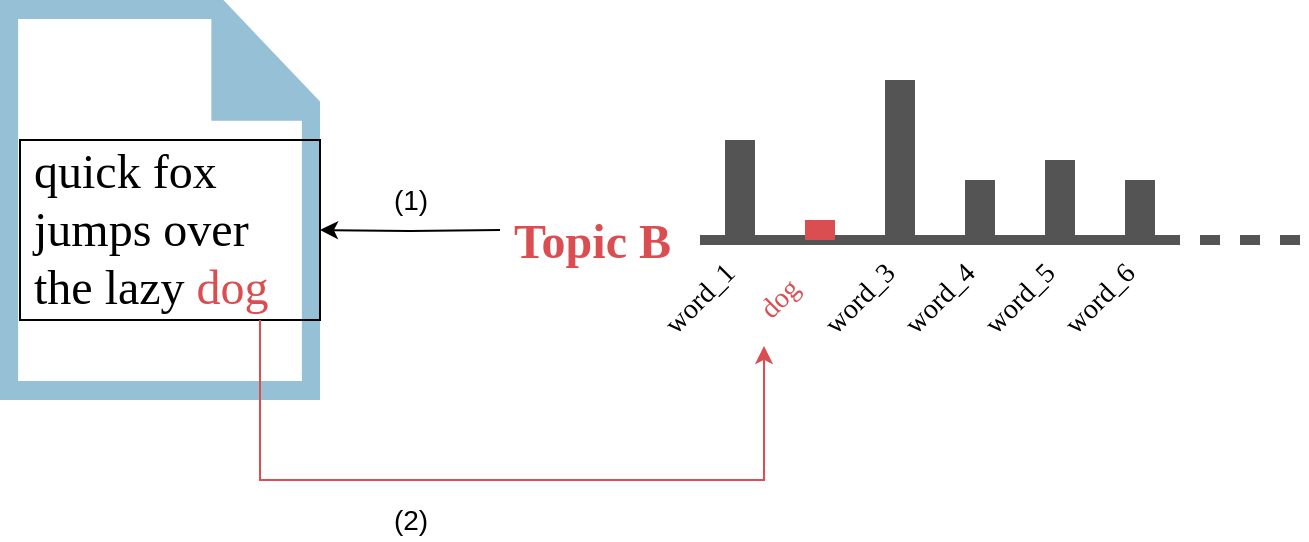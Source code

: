 <mxfile version="14.4.5"><diagram id="mXsEzY1grTL8d_6-SwdW" name="Page-1"><mxGraphModel dx="1422" dy="775" grid="1" gridSize="10" guides="1" tooltips="1" connect="1" arrows="1" fold="1" page="1" pageScale="1" pageWidth="850" pageHeight="1100" math="0" shadow="0"><root><mxCell id="0"/><mxCell id="1" parent="0"/><mxCell id="ywNSG6XFUbNYVKEKO_jB-4" value="" style="group" parent="1" vertex="1" connectable="0"><mxGeometry x="100" y="150" width="160" height="200" as="geometry"/></mxCell><mxCell id="ywNSG6XFUbNYVKEKO_jB-2" value="" style="pointerEvents=1;shadow=0;dashed=0;html=1;strokeColor=none;labelPosition=center;verticalLabelPosition=bottom;verticalAlign=top;outlineConnect=0;align=center;shape=mxgraph.office.concepts.document_blank;fontColor=#96C0D5;labelBorderColor=#96C0D5;fillColor=#96C0D5;" parent="ywNSG6XFUbNYVKEKO_jB-4" vertex="1"><mxGeometry width="160" height="200" as="geometry"/></mxCell><mxCell id="ywNSG6XFUbNYVKEKO_jB-3" value="&lt;div style=&quot;font-size: 24px&quot; align=&quot;left&quot;&gt;quick fox &lt;br style=&quot;font-size: 24px&quot;&gt;&lt;/div&gt;&lt;div style=&quot;font-size: 24px&quot; align=&quot;left&quot;&gt;jumps over &lt;br style=&quot;font-size: 24px&quot;&gt;&lt;/div&gt;&lt;div style=&quot;font-size: 24px&quot; align=&quot;left&quot;&gt;the lazy &lt;font color=&quot;#DA4E52&quot;&gt;dog&lt;/font&gt;&lt;/div&gt;" style="text;html=1;align=left;verticalAlign=middle;resizable=0;points=[];autosize=1;fontSize=24;spacingLeft=5;fontFamily=Palatino Linotype;strokeColor=#000000;" parent="ywNSG6XFUbNYVKEKO_jB-4" vertex="1"><mxGeometry x="10" y="70" width="150" height="90" as="geometry"/></mxCell><mxCell id="CbP8y2Q24leql74DTC8l-5" style="edgeStyle=orthogonalEdgeStyle;rounded=0;orthogonalLoop=1;jettySize=auto;html=1;exitX=0;exitY=0.5;exitDx=0;exitDy=0;" edge="1" parent="1" target="ywNSG6XFUbNYVKEKO_jB-3"><mxGeometry relative="1" as="geometry"><mxPoint x="350" y="265" as="sourcePoint"/></mxGeometry></mxCell><mxCell id="CbP8y2Q24leql74DTC8l-35" value="" style="group;fontColor=#DA4E52;fontSize=24;" vertex="1" connectable="0" parent="1"><mxGeometry x="330" y="190" width="420" height="138.284" as="geometry"/></mxCell><mxCell id="CbP8y2Q24leql74DTC8l-36" value="" style="endArrow=none;html=1;strokeWidth=5;strokeColor=#545454;" edge="1" parent="CbP8y2Q24leql74DTC8l-35"><mxGeometry width="50" height="50" relative="1" as="geometry"><mxPoint x="120" y="80" as="sourcePoint"/><mxPoint x="360" y="80" as="targetPoint"/></mxGeometry></mxCell><mxCell id="CbP8y2Q24leql74DTC8l-37" value="" style="endArrow=none;html=1;strokeWidth=15;strokeColor=#545454;" edge="1" parent="CbP8y2Q24leql74DTC8l-35"><mxGeometry width="50" height="50" relative="1" as="geometry"><mxPoint x="140" y="80" as="sourcePoint"/><mxPoint x="140" y="30" as="targetPoint"/></mxGeometry></mxCell><mxCell id="CbP8y2Q24leql74DTC8l-38" value="" style="endArrow=none;html=1;strokeWidth=15;fontColor=#DA4E52;strokeColor=#DA4E52;" edge="1" parent="CbP8y2Q24leql74DTC8l-35"><mxGeometry width="50" height="50" relative="1" as="geometry"><mxPoint x="180" y="80" as="sourcePoint"/><mxPoint x="180" y="70" as="targetPoint"/></mxGeometry></mxCell><mxCell id="CbP8y2Q24leql74DTC8l-39" value="" style="endArrow=none;html=1;strokeWidth=15;strokeColor=#545454;" edge="1" parent="CbP8y2Q24leql74DTC8l-35"><mxGeometry width="50" height="50" relative="1" as="geometry"><mxPoint x="220" y="80" as="sourcePoint"/><mxPoint x="220" as="targetPoint"/></mxGeometry></mxCell><mxCell id="CbP8y2Q24leql74DTC8l-40" value="" style="endArrow=none;html=1;strokeWidth=15;strokeColor=#545454;" edge="1" parent="CbP8y2Q24leql74DTC8l-35"><mxGeometry width="50" height="50" relative="1" as="geometry"><mxPoint x="260" y="80" as="sourcePoint"/><mxPoint x="260" y="50" as="targetPoint"/></mxGeometry></mxCell><mxCell id="CbP8y2Q24leql74DTC8l-41" value="" style="endArrow=none;html=1;strokeWidth=15;strokeColor=#545454;" edge="1" parent="CbP8y2Q24leql74DTC8l-35"><mxGeometry width="50" height="50" relative="1" as="geometry"><mxPoint x="300" y="80" as="sourcePoint"/><mxPoint x="300" y="40" as="targetPoint"/></mxGeometry></mxCell><mxCell id="CbP8y2Q24leql74DTC8l-42" value="" style="endArrow=none;html=1;strokeWidth=15;strokeColor=#545454;" edge="1" parent="CbP8y2Q24leql74DTC8l-35"><mxGeometry width="50" height="50" relative="1" as="geometry"><mxPoint x="340" y="80" as="sourcePoint"/><mxPoint x="340" y="50" as="targetPoint"/></mxGeometry></mxCell><mxCell id="CbP8y2Q24leql74DTC8l-43" value="word_1" style="text;html=1;align=center;verticalAlign=middle;resizable=0;points=[];autosize=1;fontFamily=Palatino Linotype;rotation=315;fontSize=14;" vertex="1" parent="CbP8y2Q24leql74DTC8l-35"><mxGeometry x="90" y="100" width="60" height="20" as="geometry"/></mxCell><mxCell id="CbP8y2Q24leql74DTC8l-44" value="&lt;font color=&quot;#DA4E52&quot;&gt;dog&lt;/font&gt;" style="text;html=1;align=center;verticalAlign=middle;resizable=0;points=[];autosize=1;fontFamily=Palatino Linotype;rotation=315;fontSize=14;" vertex="1" parent="CbP8y2Q24leql74DTC8l-35"><mxGeometry x="140" y="100" width="40" height="20" as="geometry"/></mxCell><mxCell id="CbP8y2Q24leql74DTC8l-45" value="word_3" style="text;html=1;align=center;verticalAlign=middle;resizable=0;points=[];autosize=1;fontFamily=Palatino Linotype;rotation=315;fontSize=14;" vertex="1" parent="CbP8y2Q24leql74DTC8l-35"><mxGeometry x="170" y="100" width="60" height="20" as="geometry"/></mxCell><mxCell id="CbP8y2Q24leql74DTC8l-46" value="word_4" style="text;html=1;align=center;verticalAlign=middle;resizable=0;points=[];autosize=1;fontFamily=Palatino Linotype;rotation=315;fontSize=14;" vertex="1" parent="CbP8y2Q24leql74DTC8l-35"><mxGeometry x="210" y="100" width="60" height="20" as="geometry"/></mxCell><mxCell id="CbP8y2Q24leql74DTC8l-47" value="word_5" style="text;html=1;align=center;verticalAlign=middle;resizable=0;points=[];autosize=1;fontFamily=Palatino Linotype;rotation=315;fontSize=14;" vertex="1" parent="CbP8y2Q24leql74DTC8l-35"><mxGeometry x="250" y="100" width="60" height="20" as="geometry"/></mxCell><mxCell id="CbP8y2Q24leql74DTC8l-48" value="word_6" style="text;html=1;align=center;verticalAlign=middle;resizable=0;points=[];autosize=1;fontFamily=Palatino Linotype;rotation=315;fontSize=14;" vertex="1" parent="CbP8y2Q24leql74DTC8l-35"><mxGeometry x="290" y="100" width="60" height="20" as="geometry"/></mxCell><mxCell id="CbP8y2Q24leql74DTC8l-49" value="" style="endArrow=none;html=1;strokeWidth=5;strokeColor=#545454;" edge="1" parent="CbP8y2Q24leql74DTC8l-35"><mxGeometry width="50" height="50" relative="1" as="geometry"><mxPoint x="410" y="80" as="sourcePoint"/><mxPoint x="420" y="80" as="targetPoint"/></mxGeometry></mxCell><mxCell id="CbP8y2Q24leql74DTC8l-50" value="" style="endArrow=none;html=1;strokeWidth=5;strokeColor=#545454;" edge="1" parent="CbP8y2Q24leql74DTC8l-35"><mxGeometry width="50" height="50" relative="1" as="geometry"><mxPoint x="390" y="80" as="sourcePoint"/><mxPoint x="400" y="80" as="targetPoint"/></mxGeometry></mxCell><mxCell id="CbP8y2Q24leql74DTC8l-51" value="" style="endArrow=none;html=1;strokeWidth=5;strokeColor=#545454;" edge="1" parent="CbP8y2Q24leql74DTC8l-35"><mxGeometry width="50" height="50" relative="1" as="geometry"><mxPoint x="370" y="80" as="sourcePoint"/><mxPoint x="380" y="80" as="targetPoint"/></mxGeometry></mxCell><mxCell id="CbP8y2Q24leql74DTC8l-52" value="&lt;font style=&quot;font-size: 24px&quot; color=&quot;#DA4E52&quot;&gt;&lt;b&gt;&lt;font style=&quot;font-size: 24px&quot;&gt;&lt;font style=&quot;font-size: 24px&quot;&gt;Topic B&lt;br&gt;&lt;/font&gt;&lt;/font&gt;&lt;/b&gt;&lt;/font&gt;" style="text;whiteSpace=wrap;html=1;fontSize=13;fontFamily=Palatino Linotype;" vertex="1" parent="CbP8y2Q24leql74DTC8l-35"><mxGeometry x="25" y="60" width="90" height="30" as="geometry"/></mxCell><mxCell id="CbP8y2Q24leql74DTC8l-53" value="(1)" style="text;html=1;align=center;verticalAlign=middle;resizable=0;points=[];autosize=1;fontSize=14;" vertex="1" parent="1"><mxGeometry x="290" y="240" width="30" height="20" as="geometry"/></mxCell><mxCell id="CbP8y2Q24leql74DTC8l-55" style="edgeStyle=orthogonalEdgeStyle;rounded=0;orthogonalLoop=1;jettySize=auto;html=1;fontSize=14;entryX=-0.048;entryY=1.03;entryDx=0;entryDy=0;entryPerimeter=0;fontColor=#DA4E52;strokeColor=#DA4E52;" edge="1" parent="1" source="ywNSG6XFUbNYVKEKO_jB-3" target="CbP8y2Q24leql74DTC8l-44"><mxGeometry relative="1" as="geometry"><mxPoint x="440" y="350" as="targetPoint"/><mxPoint x="230" y="360" as="sourcePoint"/><Array as="points"><mxPoint x="230" y="390"/><mxPoint x="482" y="390"/></Array></mxGeometry></mxCell><mxCell id="CbP8y2Q24leql74DTC8l-56" value="&lt;div&gt;(2)&lt;/div&gt;" style="text;html=1;align=center;verticalAlign=middle;resizable=0;points=[];autosize=1;fontSize=14;" vertex="1" parent="1"><mxGeometry x="290" y="400" width="30" height="20" as="geometry"/></mxCell></root></mxGraphModel></diagram></mxfile>